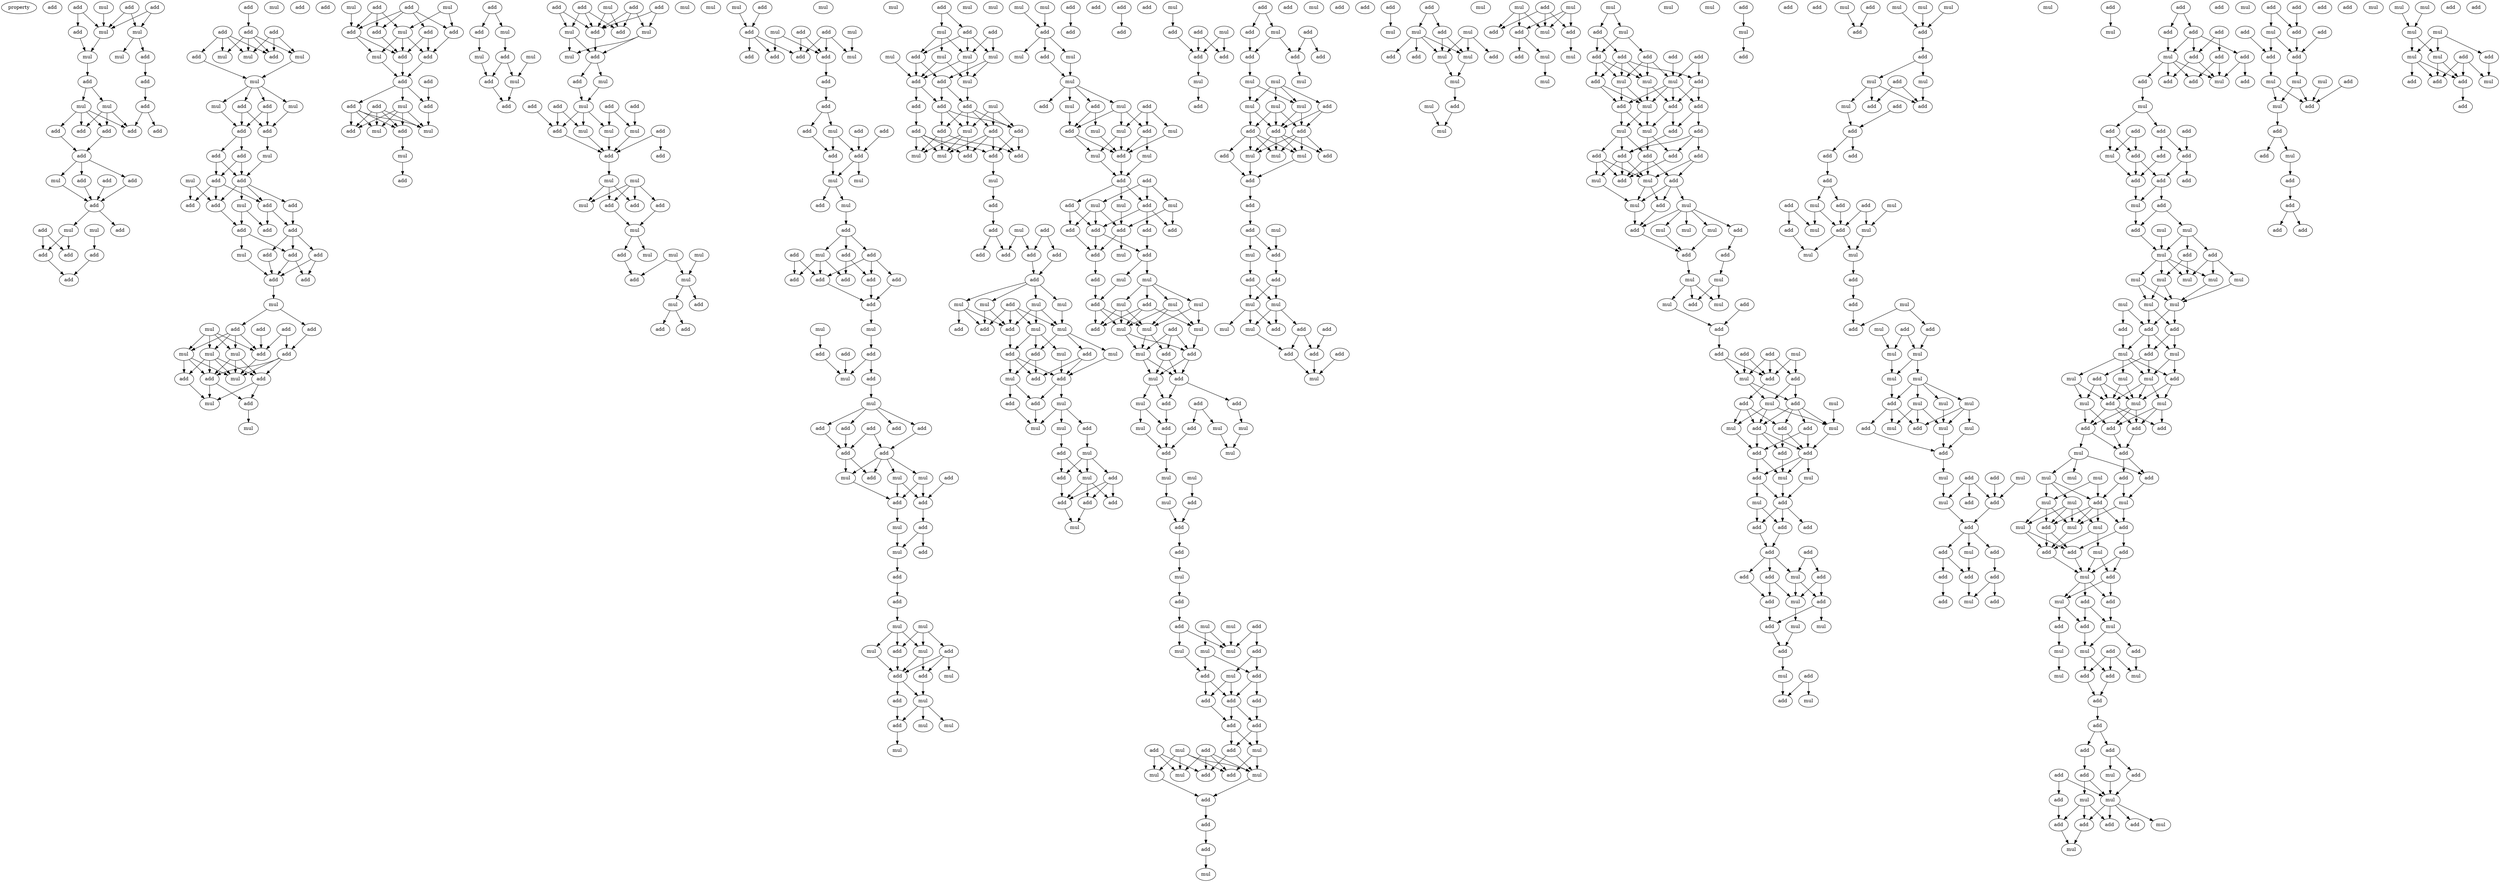 digraph {
    node [fontcolor=black]
    property [mul=2,lf=1.0]
    0 [ label = add ];
    1 [ label = mul ];
    2 [ label = add ];
    3 [ label = add ];
    4 [ label = add ];
    5 [ label = mul ];
    6 [ label = mul ];
    7 [ label = add ];
    8 [ label = mul ];
    9 [ label = add ];
    10 [ label = mul ];
    11 [ label = add ];
    12 [ label = add ];
    13 [ label = mul ];
    14 [ label = mul ];
    15 [ label = add ];
    16 [ label = add ];
    17 [ label = add ];
    18 [ label = add ];
    19 [ label = add ];
    20 [ label = add ];
    21 [ label = add ];
    22 [ label = mul ];
    23 [ label = add ];
    24 [ label = add ];
    25 [ label = add ];
    26 [ label = add ];
    27 [ label = add ];
    28 [ label = mul ];
    29 [ label = add ];
    30 [ label = mul ];
    31 [ label = add ];
    32 [ label = add ];
    33 [ label = add ];
    34 [ label = add ];
    35 [ label = add ];
    36 [ label = add ];
    37 [ label = add ];
    38 [ label = add ];
    39 [ label = mul ];
    40 [ label = mul ];
    41 [ label = mul ];
    42 [ label = add ];
    43 [ label = add ];
    44 [ label = mul ];
    45 [ label = add ];
    46 [ label = add ];
    47 [ label = mul ];
    48 [ label = mul ];
    49 [ label = mul ];
    50 [ label = add ];
    51 [ label = add ];
    52 [ label = add ];
    53 [ label = mul ];
    54 [ label = add ];
    55 [ label = add ];
    56 [ label = mul ];
    57 [ label = add ];
    58 [ label = add ];
    59 [ label = add ];
    60 [ label = add ];
    61 [ label = add ];
    62 [ label = mul ];
    63 [ label = add ];
    64 [ label = add ];
    65 [ label = add ];
    66 [ label = add ];
    67 [ label = add ];
    68 [ label = add ];
    69 [ label = add ];
    70 [ label = mul ];
    71 [ label = add ];
    72 [ label = add ];
    73 [ label = mul ];
    74 [ label = add ];
    75 [ label = mul ];
    76 [ label = add ];
    77 [ label = add ];
    78 [ label = add ];
    79 [ label = mul ];
    80 [ label = mul ];
    81 [ label = mul ];
    82 [ label = add ];
    83 [ label = add ];
    84 [ label = mul ];
    85 [ label = add ];
    86 [ label = add ];
    87 [ label = add ];
    88 [ label = mul ];
    89 [ label = add ];
    90 [ label = add ];
    91 [ label = mul ];
    92 [ label = mul ];
    93 [ label = mul ];
    94 [ label = add ];
    95 [ label = add ];
    96 [ label = mul ];
    97 [ label = add ];
    98 [ label = add ];
    99 [ label = add ];
    100 [ label = add ];
    101 [ label = add ];
    102 [ label = mul ];
    103 [ label = add ];
    104 [ label = add ];
    105 [ label = add ];
    106 [ label = add ];
    107 [ label = add ];
    108 [ label = add ];
    109 [ label = mul ];
    110 [ label = add ];
    111 [ label = mul ];
    112 [ label = mul ];
    113 [ label = add ];
    114 [ label = mul ];
    115 [ label = add ];
    116 [ label = add ];
    117 [ label = add ];
    118 [ label = mul ];
    119 [ label = mul ];
    120 [ label = mul ];
    121 [ label = add ];
    122 [ label = mul ];
    123 [ label = add ];
    124 [ label = add ];
    125 [ label = add ];
    126 [ label = add ];
    127 [ label = add ];
    128 [ label = add ];
    129 [ label = mul ];
    130 [ label = mul ];
    131 [ label = mul ];
    132 [ label = add ];
    133 [ label = add ];
    134 [ label = mul ];
    135 [ label = add ];
    136 [ label = add ];
    137 [ label = mul ];
    138 [ label = add ];
    139 [ label = mul ];
    140 [ label = add ];
    141 [ label = add ];
    142 [ label = add ];
    143 [ label = mul ];
    144 [ label = add ];
    145 [ label = add ];
    146 [ label = mul ];
    147 [ label = mul ];
    148 [ label = add ];
    149 [ label = add ];
    150 [ label = mul ];
    151 [ label = mul ];
    152 [ label = mul ];
    153 [ label = add ];
    154 [ label = mul ];
    155 [ label = add ];
    156 [ label = add ];
    157 [ label = mul ];
    158 [ label = mul ];
    159 [ label = add ];
    160 [ label = mul ];
    161 [ label = mul ];
    162 [ label = add ];
    163 [ label = mul ];
    164 [ label = mul ];
    165 [ label = add ];
    166 [ label = add ];
    167 [ label = mul ];
    168 [ label = add ];
    169 [ label = mul ];
    170 [ label = add ];
    171 [ label = mul ];
    172 [ label = add ];
    173 [ label = mul ];
    174 [ label = add ];
    175 [ label = add ];
    176 [ label = add ];
    177 [ label = add ];
    178 [ label = add ];
    179 [ label = add ];
    180 [ label = mul ];
    181 [ label = add ];
    182 [ label = add ];
    183 [ label = add ];
    184 [ label = add ];
    185 [ label = add ];
    186 [ label = mul ];
    187 [ label = add ];
    188 [ label = add ];
    189 [ label = mul ];
    190 [ label = mul ];
    191 [ label = mul ];
    192 [ label = add ];
    193 [ label = mul ];
    194 [ label = add ];
    195 [ label = add ];
    196 [ label = add ];
    197 [ label = mul ];
    198 [ label = add ];
    199 [ label = add ];
    200 [ label = add ];
    201 [ label = add ];
    202 [ label = add ];
    203 [ label = add ];
    204 [ label = add ];
    205 [ label = mul ];
    206 [ label = mul ];
    207 [ label = add ];
    208 [ label = add ];
    209 [ label = add ];
    210 [ label = mul ];
    211 [ label = mul ];
    212 [ label = add ];
    213 [ label = mul ];
    214 [ label = add ];
    215 [ label = add ];
    216 [ label = add ];
    217 [ label = add ];
    218 [ label = add ];
    219 [ label = add ];
    220 [ label = add ];
    221 [ label = add ];
    222 [ label = mul ];
    223 [ label = mul ];
    224 [ label = mul ];
    225 [ label = add ];
    226 [ label = add ];
    227 [ label = add ];
    228 [ label = mul ];
    229 [ label = add ];
    230 [ label = mul ];
    231 [ label = add ];
    232 [ label = add ];
    233 [ label = add ];
    234 [ label = mul ];
    235 [ label = mul ];
    236 [ label = mul ];
    237 [ label = add ];
    238 [ label = add ];
    239 [ label = mul ];
    240 [ label = mul ];
    241 [ label = add ];
    242 [ label = add ];
    243 [ label = add ];
    244 [ label = mul ];
    245 [ label = mul ];
    246 [ label = add ];
    247 [ label = mul ];
    248 [ label = mul ];
    249 [ label = add ];
    250 [ label = add ];
    251 [ label = mul ];
    252 [ label = add ];
    253 [ label = mul ];
    254 [ label = add ];
    255 [ label = mul ];
    256 [ label = mul ];
    257 [ label = mul ];
    258 [ label = add ];
    259 [ label = mul ];
    260 [ label = add ];
    261 [ label = add ];
    262 [ label = add ];
    263 [ label = add ];
    264 [ label = mul ];
    265 [ label = mul ];
    266 [ label = add ];
    267 [ label = add ];
    268 [ label = add ];
    269 [ label = add ];
    270 [ label = add ];
    271 [ label = mul ];
    272 [ label = mul ];
    273 [ label = add ];
    274 [ label = add ];
    275 [ label = mul ];
    276 [ label = add ];
    277 [ label = mul ];
    278 [ label = add ];
    279 [ label = mul ];
    280 [ label = add ];
    281 [ label = add ];
    282 [ label = add ];
    283 [ label = add ];
    284 [ label = add ];
    285 [ label = mul ];
    286 [ label = add ];
    287 [ label = mul ];
    288 [ label = mul ];
    289 [ label = mul ];
    290 [ label = add ];
    291 [ label = mul ];
    292 [ label = add ];
    293 [ label = add ];
    294 [ label = mul ];
    295 [ label = mul ];
    296 [ label = add ];
    297 [ label = mul ];
    298 [ label = add ];
    299 [ label = add ];
    300 [ label = add ];
    301 [ label = mul ];
    302 [ label = add ];
    303 [ label = mul ];
    304 [ label = add ];
    305 [ label = add ];
    306 [ label = mul ];
    307 [ label = add ];
    308 [ label = mul ];
    309 [ label = add ];
    310 [ label = mul ];
    311 [ label = add ];
    312 [ label = mul ];
    313 [ label = mul ];
    314 [ label = add ];
    315 [ label = add ];
    316 [ label = add ];
    317 [ label = add ];
    318 [ label = add ];
    319 [ label = mul ];
    320 [ label = mul ];
    321 [ label = mul ];
    322 [ label = add ];
    323 [ label = mul ];
    324 [ label = mul ];
    325 [ label = add ];
    326 [ label = mul ];
    327 [ label = add ];
    328 [ label = add ];
    329 [ label = mul ];
    330 [ label = add ];
    331 [ label = mul ];
    332 [ label = add ];
    333 [ label = add ];
    334 [ label = mul ];
    335 [ label = mul ];
    336 [ label = mul ];
    337 [ label = mul ];
    338 [ label = add ];
    339 [ label = mul ];
    340 [ label = add ];
    341 [ label = add ];
    342 [ label = mul ];
    343 [ label = mul ];
    344 [ label = add ];
    345 [ label = mul ];
    346 [ label = add ];
    347 [ label = add ];
    348 [ label = add ];
    349 [ label = add ];
    350 [ label = add ];
    351 [ label = add ];
    352 [ label = add ];
    353 [ label = add ];
    354 [ label = mul ];
    355 [ label = add ];
    356 [ label = mul ];
    357 [ label = mul ];
    358 [ label = mul ];
    359 [ label = mul ];
    360 [ label = add ];
    361 [ label = mul ];
    362 [ label = add ];
    363 [ label = add ];
    364 [ label = mul ];
    365 [ label = mul ];
    366 [ label = mul ];
    367 [ label = add ];
    368 [ label = add ];
    369 [ label = mul ];
    370 [ label = add ];
    371 [ label = mul ];
    372 [ label = add ];
    373 [ label = add ];
    374 [ label = add ];
    375 [ label = add ];
    376 [ label = mul ];
    377 [ label = mul ];
    378 [ label = add ];
    379 [ label = mul ];
    380 [ label = mul ];
    381 [ label = add ];
    382 [ label = mul ];
    383 [ label = add ];
    384 [ label = mul ];
    385 [ label = mul ];
    386 [ label = mul ];
    387 [ label = add ];
    388 [ label = add ];
    389 [ label = add ];
    390 [ label = add ];
    391 [ label = mul ];
    392 [ label = add ];
    393 [ label = add ];
    394 [ label = add ];
    395 [ label = mul ];
    396 [ label = add ];
    397 [ label = mul ];
    398 [ label = mul ];
    399 [ label = mul ];
    400 [ label = mul ];
    401 [ label = add ];
    402 [ label = add ];
    403 [ label = add ];
    404 [ label = mul ];
    405 [ label = add ];
    406 [ label = add ];
    407 [ label = add ];
    408 [ label = add ];
    409 [ label = add ];
    410 [ label = add ];
    411 [ label = add ];
    412 [ label = add ];
    413 [ label = mul ];
    414 [ label = mul ];
    415 [ label = add ];
    416 [ label = mul ];
    417 [ label = mul ];
    418 [ label = mul ];
    419 [ label = add ];
    420 [ label = add ];
    421 [ label = add ];
    422 [ label = add ];
    423 [ label = add ];
    424 [ label = mul ];
    425 [ label = add ];
    426 [ label = add ];
    427 [ label = add ];
    428 [ label = mul ];
    429 [ label = mul ];
    430 [ label = add ];
    431 [ label = add ];
    432 [ label = add ];
    433 [ label = add ];
    434 [ label = mul ];
    435 [ label = add ];
    436 [ label = add ];
    437 [ label = add ];
    438 [ label = mul ];
    439 [ label = mul ];
    440 [ label = add ];
    441 [ label = add ];
    442 [ label = add ];
    443 [ label = add ];
    444 [ label = add ];
    445 [ label = mul ];
    446 [ label = mul ];
    447 [ label = mul ];
    448 [ label = add ];
    449 [ label = mul ];
    450 [ label = mul ];
    451 [ label = mul ];
    452 [ label = add ];
    453 [ label = add ];
    454 [ label = add ];
    455 [ label = add ];
    456 [ label = add ];
    457 [ label = mul ];
    458 [ label = mul ];
    459 [ label = mul ];
    460 [ label = add ];
    461 [ label = add ];
    462 [ label = add ];
    463 [ label = add ];
    464 [ label = add ];
    465 [ label = mul ];
    466 [ label = mul ];
    467 [ label = add ];
    468 [ label = add ];
    469 [ label = add ];
    470 [ label = mul ];
    471 [ label = mul ];
    472 [ label = add ];
    473 [ label = add ];
    474 [ label = mul ];
    475 [ label = add ];
    476 [ label = mul ];
    477 [ label = add ];
    478 [ label = add ];
    479 [ label = add ];
    480 [ label = mul ];
    481 [ label = add ];
    482 [ label = mul ];
    483 [ label = add ];
    484 [ label = mul ];
    485 [ label = mul ];
    486 [ label = add ];
    487 [ label = mul ];
    488 [ label = add ];
    489 [ label = mul ];
    490 [ label = add ];
    491 [ label = add ];
    492 [ label = mul ];
    493 [ label = mul ];
    494 [ label = mul ];
    495 [ label = add ];
    496 [ label = mul ];
    497 [ label = add ];
    498 [ label = mul ];
    499 [ label = mul ];
    500 [ label = add ];
    501 [ label = add ];
    502 [ label = add ];
    503 [ label = mul ];
    504 [ label = mul ];
    505 [ label = add ];
    506 [ label = mul ];
    507 [ label = mul ];
    508 [ label = mul ];
    509 [ label = mul ];
    510 [ label = add ];
    511 [ label = add ];
    512 [ label = add ];
    513 [ label = add ];
    514 [ label = add ];
    515 [ label = add ];
    516 [ label = mul ];
    517 [ label = add ];
    518 [ label = mul ];
    519 [ label = add ];
    520 [ label = mul ];
    521 [ label = mul ];
    522 [ label = add ];
    523 [ label = add ];
    524 [ label = add ];
    525 [ label = add ];
    526 [ label = add ];
    527 [ label = mul ];
    528 [ label = mul ];
    529 [ label = add ];
    530 [ label = add ];
    531 [ label = add ];
    532 [ label = add ];
    533 [ label = add ];
    534 [ label = add ];
    535 [ label = add ];
    536 [ label = mul ];
    537 [ label = mul ];
    538 [ label = mul ];
    539 [ label = mul ];
    540 [ label = add ];
    541 [ label = mul ];
    542 [ label = add ];
    543 [ label = mul ];
    544 [ label = add ];
    545 [ label = mul ];
    546 [ label = add ];
    547 [ label = add ];
    548 [ label = mul ];
    549 [ label = mul ];
    550 [ label = mul ];
    551 [ label = mul ];
    552 [ label = add ];
    553 [ label = add ];
    554 [ label = add ];
    555 [ label = mul ];
    556 [ label = add ];
    557 [ label = add ];
    558 [ label = add ];
    559 [ label = add ];
    560 [ label = mul ];
    561 [ label = add ];
    562 [ label = mul ];
    563 [ label = mul ];
    564 [ label = add ];
    565 [ label = add ];
    566 [ label = add ];
    567 [ label = mul ];
    568 [ label = add ];
    569 [ label = mul ];
    570 [ label = add ];
    571 [ label = add ];
    572 [ label = add ];
    573 [ label = mul ];
    574 [ label = add ];
    575 [ label = add ];
    576 [ label = mul ];
    577 [ label = mul ];
    578 [ label = mul ];
    579 [ label = add ];
    580 [ label = add ];
    581 [ label = add ];
    582 [ label = add ];
    583 [ label = add ];
    584 [ label = add ];
    585 [ label = add ];
    586 [ label = mul ];
    587 [ label = add ];
    588 [ label = mul ];
    589 [ label = add ];
    590 [ label = add ];
    591 [ label = mul ];
    592 [ label = add ];
    593 [ label = add ];
    594 [ label = mul ];
    595 [ label = mul ];
    596 [ label = add ];
    597 [ label = mul ];
    598 [ label = add ];
    599 [ label = mul ];
    600 [ label = add ];
    601 [ label = add ];
    602 [ label = mul ];
    603 [ label = add ];
    604 [ label = add ];
    605 [ label = add ];
    606 [ label = mul ];
    607 [ label = add ];
    608 [ label = add ];
    609 [ label = mul ];
    610 [ label = mul ];
    611 [ label = mul ];
    612 [ label = add ];
    613 [ label = add ];
    614 [ label = mul ];
    615 [ label = mul ];
    616 [ label = add ];
    617 [ label = mul ];
    618 [ label = add ];
    619 [ label = add ];
    620 [ label = mul ];
    621 [ label = add ];
    622 [ label = add ];
    623 [ label = add ];
    624 [ label = add ];
    625 [ label = add ];
    626 [ label = add ];
    627 [ label = mul ];
    628 [ label = mul ];
    629 [ label = add ];
    630 [ label = add ];
    631 [ label = mul ];
    632 [ label = mul ];
    633 [ label = add ];
    634 [ label = add ];
    635 [ label = mul ];
    636 [ label = mul ];
    637 [ label = add ];
    638 [ label = mul ];
    639 [ label = add ];
    640 [ label = mul ];
    641 [ label = add ];
    642 [ label = add ];
    643 [ label = add ];
    644 [ label = mul ];
    645 [ label = mul ];
    646 [ label = mul ];
    647 [ label = mul ];
    648 [ label = mul ];
    649 [ label = mul ];
    650 [ label = mul ];
    651 [ label = add ];
    652 [ label = mul ];
    653 [ label = add ];
    654 [ label = mul ];
    655 [ label = add ];
    656 [ label = mul ];
    657 [ label = add ];
    658 [ label = mul ];
    659 [ label = add ];
    660 [ label = add ];
    661 [ label = mul ];
    662 [ label = add ];
    663 [ label = add ];
    664 [ label = mul ];
    665 [ label = add ];
    666 [ label = add ];
    667 [ label = add ];
    668 [ label = mul ];
    669 [ label = add ];
    670 [ label = add ];
    671 [ label = mul ];
    672 [ label = add ];
    673 [ label = add ];
    674 [ label = mul ];
    675 [ label = add ];
    676 [ label = add ];
    677 [ label = add ];
    678 [ label = add ];
    679 [ label = add ];
    680 [ label = add ];
    681 [ label = add ];
    682 [ label = add ];
    683 [ label = mul ];
    684 [ label = add ];
    685 [ label = add ];
    686 [ label = add ];
    687 [ label = add ];
    688 [ label = add ];
    689 [ label = mul ];
    690 [ label = mul ];
    691 [ label = add ];
    692 [ label = add ];
    693 [ label = add ];
    694 [ label = add ];
    695 [ label = mul ];
    696 [ label = add ];
    697 [ label = add ];
    698 [ label = add ];
    699 [ label = add ];
    700 [ label = add ];
    701 [ label = add ];
    702 [ label = add ];
    703 [ label = add ];
    704 [ label = mul ];
    705 [ label = mul ];
    706 [ label = add ];
    707 [ label = mul ];
    708 [ label = mul ];
    709 [ label = add ];
    710 [ label = mul ];
    711 [ label = add ];
    712 [ label = mul ];
    713 [ label = mul ];
    714 [ label = mul ];
    715 [ label = mul ];
    716 [ label = mul ];
    717 [ label = mul ];
    718 [ label = mul ];
    719 [ label = mul ];
    720 [ label = add ];
    721 [ label = add ];
    722 [ label = add ];
    723 [ label = mul ];
    724 [ label = add ];
    725 [ label = mul ];
    726 [ label = mul ];
    727 [ label = mul ];
    728 [ label = mul ];
    729 [ label = add ];
    730 [ label = add ];
    731 [ label = mul ];
    732 [ label = mul ];
    733 [ label = add ];
    734 [ label = mul ];
    735 [ label = add ];
    736 [ label = add ];
    737 [ label = add ];
    738 [ label = add ];
    739 [ label = mul ];
    740 [ label = add ];
    741 [ label = add ];
    742 [ label = add ];
    743 [ label = mul ];
    744 [ label = mul ];
    745 [ label = mul ];
    746 [ label = mul ];
    747 [ label = mul ];
    748 [ label = mul ];
    749 [ label = add ];
    750 [ label = add ];
    751 [ label = mul ];
    752 [ label = mul ];
    753 [ label = mul ];
    754 [ label = add ];
    755 [ label = add ];
    756 [ label = mul ];
    757 [ label = add ];
    758 [ label = add ];
    759 [ label = add ];
    760 [ label = mul ];
    761 [ label = add ];
    762 [ label = mul ];
    763 [ label = add ];
    764 [ label = add ];
    765 [ label = add ];
    766 [ label = mul ];
    767 [ label = mul ];
    768 [ label = add ];
    769 [ label = add ];
    770 [ label = mul ];
    771 [ label = add ];
    772 [ label = mul ];
    773 [ label = add ];
    774 [ label = mul ];
    775 [ label = add ];
    776 [ label = add ];
    777 [ label = add ];
    778 [ label = add ];
    779 [ label = add ];
    780 [ label = add ];
    781 [ label = mul ];
    782 [ label = add ];
    783 [ label = mul ];
    784 [ label = mul ];
    785 [ label = add ];
    786 [ label = add ];
    787 [ label = add ];
    788 [ label = add ];
    789 [ label = mul ];
    790 [ label = add ];
    791 [ label = mul ];
    792 [ label = add ];
    793 [ label = add ];
    794 [ label = add ];
    795 [ label = add ];
    796 [ label = add ];
    797 [ label = mul ];
    798 [ label = add ];
    799 [ label = add ];
    800 [ label = mul ];
    801 [ label = mul ];
    802 [ label = mul ];
    803 [ label = add ];
    804 [ label = mul ];
    805 [ label = add ];
    806 [ label = add ];
    807 [ label = add ];
    808 [ label = add ];
    809 [ label = mul ];
    810 [ label = add ];
    811 [ label = add ];
    812 [ label = add ];
    813 [ label = add ];
    814 [ label = add ];
    815 [ label = mul ];
    816 [ label = mul ];
    817 [ label = mul ];
    818 [ label = mul ];
    819 [ label = mul ];
    820 [ label = add ];
    821 [ label = mul ];
    822 [ label = add ];
    823 [ label = add ];
    824 [ label = mul ];
    825 [ label = mul ];
    826 [ label = add ];
    827 [ label = add ];
    828 [ label = add ];
    829 [ label = add ];
    830 [ label = add ];
    1 -> 6 [ name = 0 ];
    2 -> 5 [ name = 1 ];
    2 -> 6 [ name = 2 ];
    3 -> 6 [ name = 3 ];
    3 -> 7 [ name = 4 ];
    4 -> 5 [ name = 5 ];
    4 -> 6 [ name = 6 ];
    5 -> 9 [ name = 7 ];
    5 -> 10 [ name = 8 ];
    6 -> 8 [ name = 9 ];
    7 -> 8 [ name = 10 ];
    8 -> 12 [ name = 11 ];
    9 -> 11 [ name = 12 ];
    11 -> 15 [ name = 13 ];
    12 -> 13 [ name = 14 ];
    12 -> 14 [ name = 15 ];
    13 -> 16 [ name = 16 ];
    13 -> 17 [ name = 17 ];
    13 -> 20 [ name = 18 ];
    14 -> 16 [ name = 19 ];
    14 -> 17 [ name = 20 ];
    14 -> 18 [ name = 21 ];
    14 -> 20 [ name = 22 ];
    15 -> 17 [ name = 23 ];
    15 -> 19 [ name = 24 ];
    18 -> 21 [ name = 25 ];
    20 -> 21 [ name = 26 ];
    21 -> 22 [ name = 27 ];
    21 -> 23 [ name = 28 ];
    21 -> 25 [ name = 29 ];
    22 -> 26 [ name = 30 ];
    23 -> 26 [ name = 31 ];
    24 -> 26 [ name = 32 ];
    25 -> 26 [ name = 33 ];
    26 -> 28 [ name = 34 ];
    26 -> 29 [ name = 35 ];
    27 -> 32 [ name = 36 ];
    27 -> 33 [ name = 37 ];
    28 -> 32 [ name = 38 ];
    28 -> 33 [ name = 39 ];
    30 -> 31 [ name = 40 ];
    31 -> 34 [ name = 41 ];
    32 -> 34 [ name = 42 ];
    35 -> 36 [ name = 43 ];
    36 -> 39 [ name = 44 ];
    36 -> 40 [ name = 45 ];
    36 -> 41 [ name = 46 ];
    36 -> 42 [ name = 47 ];
    37 -> 39 [ name = 48 ];
    37 -> 40 [ name = 49 ];
    37 -> 42 [ name = 50 ];
    38 -> 40 [ name = 51 ];
    38 -> 41 [ name = 52 ];
    38 -> 42 [ name = 53 ];
    38 -> 43 [ name = 54 ];
    39 -> 44 [ name = 55 ];
    43 -> 44 [ name = 56 ];
    44 -> 45 [ name = 57 ];
    44 -> 46 [ name = 58 ];
    44 -> 47 [ name = 59 ];
    44 -> 49 [ name = 60 ];
    45 -> 50 [ name = 61 ];
    45 -> 51 [ name = 62 ];
    46 -> 50 [ name = 63 ];
    46 -> 51 [ name = 64 ];
    47 -> 51 [ name = 65 ];
    49 -> 50 [ name = 66 ];
    50 -> 53 [ name = 67 ];
    51 -> 52 [ name = 68 ];
    51 -> 54 [ name = 69 ];
    52 -> 55 [ name = 70 ];
    52 -> 58 [ name = 71 ];
    53 -> 55 [ name = 72 ];
    54 -> 55 [ name = 73 ];
    54 -> 58 [ name = 74 ];
    55 -> 59 [ name = 75 ];
    55 -> 60 [ name = 76 ];
    55 -> 61 [ name = 77 ];
    55 -> 62 [ name = 78 ];
    56 -> 60 [ name = 79 ];
    56 -> 63 [ name = 80 ];
    58 -> 59 [ name = 81 ];
    58 -> 60 [ name = 82 ];
    58 -> 63 [ name = 83 ];
    59 -> 64 [ name = 84 ];
    59 -> 65 [ name = 85 ];
    60 -> 66 [ name = 86 ];
    61 -> 65 [ name = 87 ];
    62 -> 64 [ name = 88 ];
    62 -> 66 [ name = 89 ];
    65 -> 67 [ name = 90 ];
    65 -> 68 [ name = 91 ];
    65 -> 69 [ name = 92 ];
    66 -> 67 [ name = 93 ];
    66 -> 70 [ name = 94 ];
    67 -> 71 [ name = 95 ];
    67 -> 72 [ name = 96 ];
    68 -> 71 [ name = 97 ];
    69 -> 71 [ name = 98 ];
    69 -> 72 [ name = 99 ];
    70 -> 71 [ name = 100 ];
    71 -> 73 [ name = 101 ];
    73 -> 74 [ name = 102 ];
    73 -> 78 [ name = 103 ];
    74 -> 82 [ name = 104 ];
    75 -> 79 [ name = 105 ];
    75 -> 80 [ name = 106 ];
    75 -> 81 [ name = 107 ];
    75 -> 83 [ name = 108 ];
    76 -> 82 [ name = 109 ];
    76 -> 83 [ name = 110 ];
    77 -> 83 [ name = 111 ];
    78 -> 79 [ name = 112 ];
    78 -> 80 [ name = 113 ];
    78 -> 81 [ name = 114 ];
    78 -> 83 [ name = 115 ];
    79 -> 84 [ name = 116 ];
    79 -> 85 [ name = 117 ];
    79 -> 86 [ name = 118 ];
    79 -> 87 [ name = 119 ];
    80 -> 84 [ name = 120 ];
    80 -> 85 [ name = 121 ];
    80 -> 87 [ name = 122 ];
    81 -> 84 [ name = 123 ];
    81 -> 86 [ name = 124 ];
    81 -> 87 [ name = 125 ];
    82 -> 84 [ name = 126 ];
    82 -> 85 [ name = 127 ];
    82 -> 87 [ name = 128 ];
    83 -> 84 [ name = 129 ];
    85 -> 88 [ name = 130 ];
    85 -> 89 [ name = 131 ];
    86 -> 88 [ name = 132 ];
    87 -> 88 [ name = 133 ];
    87 -> 89 [ name = 134 ];
    89 -> 91 [ name = 135 ];
    92 -> 98 [ name = 136 ];
    93 -> 96 [ name = 137 ];
    93 -> 100 [ name = 138 ];
    94 -> 96 [ name = 139 ];
    94 -> 97 [ name = 140 ];
    94 -> 98 [ name = 141 ];
    95 -> 97 [ name = 142 ];
    95 -> 98 [ name = 143 ];
    95 -> 99 [ name = 144 ];
    95 -> 100 [ name = 145 ];
    96 -> 101 [ name = 146 ];
    96 -> 102 [ name = 147 ];
    96 -> 103 [ name = 148 ];
    97 -> 101 [ name = 149 ];
    98 -> 101 [ name = 150 ];
    98 -> 102 [ name = 151 ];
    99 -> 101 [ name = 152 ];
    99 -> 103 [ name = 153 ];
    100 -> 103 [ name = 154 ];
    101 -> 104 [ name = 155 ];
    102 -> 104 [ name = 156 ];
    103 -> 104 [ name = 157 ];
    104 -> 106 [ name = 158 ];
    104 -> 108 [ name = 159 ];
    104 -> 109 [ name = 160 ];
    105 -> 108 [ name = 161 ];
    106 -> 110 [ name = 162 ];
    106 -> 111 [ name = 163 ];
    106 -> 112 [ name = 164 ];
    106 -> 113 [ name = 165 ];
    107 -> 110 [ name = 166 ];
    107 -> 111 [ name = 167 ];
    107 -> 112 [ name = 168 ];
    107 -> 113 [ name = 169 ];
    108 -> 112 [ name = 170 ];
    109 -> 110 [ name = 171 ];
    109 -> 111 [ name = 172 ];
    109 -> 112 [ name = 173 ];
    109 -> 113 [ name = 174 ];
    113 -> 114 [ name = 175 ];
    114 -> 115 [ name = 176 ];
    116 -> 117 [ name = 177 ];
    116 -> 118 [ name = 178 ];
    117 -> 120 [ name = 179 ];
    118 -> 121 [ name = 180 ];
    119 -> 122 [ name = 181 ];
    120 -> 123 [ name = 182 ];
    121 -> 122 [ name = 183 ];
    121 -> 123 [ name = 184 ];
    122 -> 124 [ name = 185 ];
    123 -> 124 [ name = 186 ];
    125 -> 131 [ name = 187 ];
    125 -> 132 [ name = 188 ];
    125 -> 133 [ name = 189 ];
    126 -> 130 [ name = 190 ];
    126 -> 132 [ name = 191 ];
    126 -> 133 [ name = 192 ];
    127 -> 131 [ name = 193 ];
    127 -> 133 [ name = 194 ];
    128 -> 130 [ name = 195 ];
    128 -> 133 [ name = 196 ];
    129 -> 132 [ name = 197 ];
    129 -> 133 [ name = 198 ];
    130 -> 134 [ name = 199 ];
    130 -> 135 [ name = 200 ];
    131 -> 134 [ name = 201 ];
    131 -> 135 [ name = 202 ];
    133 -> 135 [ name = 203 ];
    135 -> 136 [ name = 204 ];
    135 -> 137 [ name = 205 ];
    136 -> 139 [ name = 206 ];
    137 -> 139 [ name = 207 ];
    138 -> 143 [ name = 208 ];
    138 -> 144 [ name = 209 ];
    139 -> 143 [ name = 210 ];
    139 -> 144 [ name = 211 ];
    139 -> 147 [ name = 212 ];
    140 -> 144 [ name = 213 ];
    141 -> 146 [ name = 214 ];
    142 -> 146 [ name = 215 ];
    142 -> 147 [ name = 216 ];
    143 -> 148 [ name = 217 ];
    144 -> 148 [ name = 218 ];
    145 -> 148 [ name = 219 ];
    145 -> 149 [ name = 220 ];
    146 -> 148 [ name = 221 ];
    147 -> 148 [ name = 222 ];
    148 -> 151 [ name = 223 ];
    150 -> 152 [ name = 224 ];
    150 -> 153 [ name = 225 ];
    150 -> 155 [ name = 226 ];
    150 -> 156 [ name = 227 ];
    151 -> 152 [ name = 228 ];
    151 -> 155 [ name = 229 ];
    151 -> 156 [ name = 230 ];
    153 -> 157 [ name = 231 ];
    155 -> 157 [ name = 232 ];
    157 -> 159 [ name = 233 ];
    157 -> 160 [ name = 234 ];
    158 -> 163 [ name = 235 ];
    159 -> 162 [ name = 236 ];
    161 -> 162 [ name = 237 ];
    161 -> 163 [ name = 238 ];
    163 -> 164 [ name = 239 ];
    163 -> 165 [ name = 240 ];
    164 -> 166 [ name = 241 ];
    164 -> 168 [ name = 242 ];
    169 -> 175 [ name = 243 ];
    170 -> 175 [ name = 244 ];
    171 -> 180 [ name = 245 ];
    172 -> 177 [ name = 246 ];
    172 -> 178 [ name = 247 ];
    172 -> 180 [ name = 248 ];
    173 -> 177 [ name = 249 ];
    173 -> 179 [ name = 250 ];
    174 -> 177 [ name = 251 ];
    174 -> 178 [ name = 252 ];
    175 -> 176 [ name = 253 ];
    175 -> 178 [ name = 254 ];
    175 -> 179 [ name = 255 ];
    177 -> 181 [ name = 256 ];
    181 -> 182 [ name = 257 ];
    182 -> 184 [ name = 258 ];
    182 -> 186 [ name = 259 ];
    183 -> 188 [ name = 260 ];
    184 -> 187 [ name = 261 ];
    185 -> 188 [ name = 262 ];
    186 -> 187 [ name = 263 ];
    186 -> 188 [ name = 264 ];
    187 -> 189 [ name = 265 ];
    188 -> 189 [ name = 266 ];
    188 -> 190 [ name = 267 ];
    189 -> 192 [ name = 268 ];
    189 -> 193 [ name = 269 ];
    193 -> 194 [ name = 270 ];
    194 -> 195 [ name = 271 ];
    194 -> 197 [ name = 272 ];
    194 -> 198 [ name = 273 ];
    195 -> 201 [ name = 274 ];
    195 -> 202 [ name = 275 ];
    195 -> 203 [ name = 276 ];
    196 -> 199 [ name = 277 ];
    196 -> 203 [ name = 278 ];
    197 -> 199 [ name = 279 ];
    197 -> 200 [ name = 280 ];
    197 -> 203 [ name = 281 ];
    198 -> 200 [ name = 282 ];
    198 -> 201 [ name = 283 ];
    201 -> 204 [ name = 284 ];
    202 -> 204 [ name = 285 ];
    203 -> 204 [ name = 286 ];
    204 -> 205 [ name = 287 ];
    205 -> 209 [ name = 288 ];
    206 -> 207 [ name = 289 ];
    207 -> 211 [ name = 290 ];
    208 -> 211 [ name = 291 ];
    209 -> 211 [ name = 292 ];
    209 -> 212 [ name = 293 ];
    212 -> 213 [ name = 294 ];
    213 -> 214 [ name = 295 ];
    213 -> 215 [ name = 296 ];
    213 -> 217 [ name = 297 ];
    213 -> 218 [ name = 298 ];
    215 -> 220 [ name = 299 ];
    216 -> 219 [ name = 300 ];
    216 -> 220 [ name = 301 ];
    217 -> 219 [ name = 302 ];
    218 -> 219 [ name = 303 ];
    219 -> 223 [ name = 304 ];
    219 -> 225 [ name = 305 ];
    220 -> 222 [ name = 306 ];
    220 -> 223 [ name = 307 ];
    220 -> 224 [ name = 308 ];
    220 -> 225 [ name = 309 ];
    221 -> 226 [ name = 310 ];
    222 -> 226 [ name = 311 ];
    222 -> 227 [ name = 312 ];
    223 -> 227 [ name = 313 ];
    224 -> 226 [ name = 314 ];
    224 -> 227 [ name = 315 ];
    226 -> 229 [ name = 316 ];
    227 -> 228 [ name = 317 ];
    228 -> 230 [ name = 318 ];
    229 -> 230 [ name = 319 ];
    229 -> 231 [ name = 320 ];
    230 -> 232 [ name = 321 ];
    232 -> 233 [ name = 322 ];
    233 -> 234 [ name = 323 ];
    234 -> 236 [ name = 324 ];
    234 -> 238 [ name = 325 ];
    234 -> 239 [ name = 326 ];
    235 -> 237 [ name = 327 ];
    235 -> 238 [ name = 328 ];
    235 -> 239 [ name = 329 ];
    236 -> 241 [ name = 330 ];
    237 -> 240 [ name = 331 ];
    237 -> 241 [ name = 332 ];
    237 -> 242 [ name = 333 ];
    238 -> 241 [ name = 334 ];
    239 -> 241 [ name = 335 ];
    239 -> 242 [ name = 336 ];
    241 -> 243 [ name = 337 ];
    241 -> 244 [ name = 338 ];
    242 -> 244 [ name = 339 ];
    243 -> 246 [ name = 340 ];
    244 -> 245 [ name = 341 ];
    244 -> 246 [ name = 342 ];
    244 -> 247 [ name = 343 ];
    246 -> 248 [ name = 344 ];
    249 -> 251 [ name = 345 ];
    249 -> 252 [ name = 346 ];
    250 -> 256 [ name = 347 ];
    250 -> 257 [ name = 348 ];
    251 -> 254 [ name = 349 ];
    251 -> 255 [ name = 350 ];
    251 -> 256 [ name = 351 ];
    252 -> 254 [ name = 352 ];
    252 -> 256 [ name = 353 ];
    252 -> 257 [ name = 354 ];
    253 -> 260 [ name = 355 ];
    254 -> 258 [ name = 356 ];
    254 -> 260 [ name = 357 ];
    255 -> 259 [ name = 358 ];
    255 -> 260 [ name = 359 ];
    256 -> 259 [ name = 360 ];
    256 -> 260 [ name = 361 ];
    257 -> 258 [ name = 362 ];
    257 -> 259 [ name = 363 ];
    258 -> 261 [ name = 364 ];
    258 -> 262 [ name = 365 ];
    259 -> 262 [ name = 366 ];
    260 -> 261 [ name = 367 ];
    260 -> 263 [ name = 368 ];
    261 -> 265 [ name = 369 ];
    261 -> 267 [ name = 370 ];
    261 -> 268 [ name = 371 ];
    262 -> 265 [ name = 372 ];
    262 -> 267 [ name = 373 ];
    262 -> 268 [ name = 374 ];
    262 -> 269 [ name = 375 ];
    263 -> 266 [ name = 376 ];
    264 -> 265 [ name = 377 ];
    264 -> 268 [ name = 378 ];
    264 -> 269 [ name = 379 ];
    265 -> 271 [ name = 380 ];
    265 -> 272 [ name = 381 ];
    265 -> 274 [ name = 382 ];
    266 -> 271 [ name = 383 ];
    266 -> 272 [ name = 384 ];
    266 -> 273 [ name = 385 ];
    266 -> 274 [ name = 386 ];
    267 -> 270 [ name = 387 ];
    267 -> 271 [ name = 388 ];
    267 -> 272 [ name = 389 ];
    268 -> 270 [ name = 390 ];
    268 -> 273 [ name = 391 ];
    269 -> 270 [ name = 392 ];
    269 -> 271 [ name = 393 ];
    269 -> 273 [ name = 394 ];
    269 -> 274 [ name = 395 ];
    273 -> 275 [ name = 396 ];
    275 -> 276 [ name = 397 ];
    276 -> 278 [ name = 398 ];
    278 -> 281 [ name = 399 ];
    278 -> 283 [ name = 400 ];
    279 -> 281 [ name = 401 ];
    279 -> 284 [ name = 402 ];
    280 -> 282 [ name = 403 ];
    280 -> 284 [ name = 404 ];
    282 -> 286 [ name = 405 ];
    284 -> 286 [ name = 406 ];
    286 -> 287 [ name = 407 ];
    286 -> 288 [ name = 408 ];
    286 -> 289 [ name = 409 ];
    286 -> 291 [ name = 410 ];
    287 -> 293 [ name = 411 ];
    287 -> 296 [ name = 412 ];
    288 -> 294 [ name = 413 ];
    289 -> 292 [ name = 414 ];
    289 -> 293 [ name = 415 ];
    289 -> 296 [ name = 416 ];
    290 -> 293 [ name = 417 ];
    290 -> 294 [ name = 418 ];
    290 -> 295 [ name = 419 ];
    290 -> 296 [ name = 420 ];
    291 -> 293 [ name = 421 ];
    291 -> 294 [ name = 422 ];
    291 -> 295 [ name = 423 ];
    293 -> 298 [ name = 424 ];
    294 -> 299 [ name = 425 ];
    294 -> 300 [ name = 426 ];
    294 -> 301 [ name = 427 ];
    295 -> 297 [ name = 428 ];
    295 -> 298 [ name = 429 ];
    295 -> 299 [ name = 430 ];
    297 -> 302 [ name = 431 ];
    298 -> 302 [ name = 432 ];
    298 -> 303 [ name = 433 ];
    298 -> 304 [ name = 434 ];
    299 -> 303 [ name = 435 ];
    299 -> 304 [ name = 436 ];
    300 -> 302 [ name = 437 ];
    300 -> 304 [ name = 438 ];
    301 -> 302 [ name = 439 ];
    302 -> 306 [ name = 440 ];
    302 -> 307 [ name = 441 ];
    303 -> 305 [ name = 442 ];
    303 -> 307 [ name = 443 ];
    305 -> 310 [ name = 444 ];
    306 -> 308 [ name = 445 ];
    306 -> 309 [ name = 446 ];
    306 -> 310 [ name = 447 ];
    307 -> 310 [ name = 448 ];
    308 -> 311 [ name = 449 ];
    309 -> 312 [ name = 450 ];
    311 -> 313 [ name = 451 ];
    311 -> 315 [ name = 452 ];
    312 -> 313 [ name = 453 ];
    312 -> 314 [ name = 454 ];
    312 -> 315 [ name = 455 ];
    313 -> 316 [ name = 456 ];
    313 -> 317 [ name = 457 ];
    313 -> 318 [ name = 458 ];
    314 -> 316 [ name = 459 ];
    314 -> 317 [ name = 460 ];
    314 -> 318 [ name = 461 ];
    315 -> 317 [ name = 462 ];
    317 -> 320 [ name = 463 ];
    318 -> 320 [ name = 464 ];
    319 -> 322 [ name = 465 ];
    321 -> 322 [ name = 466 ];
    322 -> 323 [ name = 467 ];
    322 -> 324 [ name = 468 ];
    322 -> 325 [ name = 469 ];
    324 -> 326 [ name = 470 ];
    325 -> 326 [ name = 471 ];
    326 -> 327 [ name = 472 ];
    326 -> 328 [ name = 473 ];
    326 -> 329 [ name = 474 ];
    326 -> 331 [ name = 475 ];
    327 -> 332 [ name = 476 ];
    327 -> 334 [ name = 477 ];
    329 -> 332 [ name = 478 ];
    330 -> 333 [ name = 479 ];
    330 -> 335 [ name = 480 ];
    330 -> 336 [ name = 481 ];
    331 -> 332 [ name = 482 ];
    331 -> 333 [ name = 483 ];
    331 -> 335 [ name = 484 ];
    332 -> 338 [ name = 485 ];
    332 -> 339 [ name = 486 ];
    333 -> 337 [ name = 487 ];
    333 -> 338 [ name = 488 ];
    334 -> 338 [ name = 489 ];
    335 -> 338 [ name = 490 ];
    335 -> 339 [ name = 491 ];
    336 -> 338 [ name = 492 ];
    337 -> 341 [ name = 493 ];
    338 -> 341 [ name = 494 ];
    339 -> 341 [ name = 495 ];
    340 -> 342 [ name = 496 ];
    340 -> 343 [ name = 497 ];
    340 -> 346 [ name = 498 ];
    341 -> 344 [ name = 499 ];
    341 -> 345 [ name = 500 ];
    341 -> 346 [ name = 501 ];
    342 -> 347 [ name = 502 ];
    342 -> 348 [ name = 503 ];
    342 -> 350 [ name = 504 ];
    343 -> 348 [ name = 505 ];
    343 -> 351 [ name = 506 ];
    344 -> 347 [ name = 507 ];
    344 -> 350 [ name = 508 ];
    345 -> 348 [ name = 509 ];
    346 -> 349 [ name = 510 ];
    346 -> 350 [ name = 511 ];
    346 -> 351 [ name = 512 ];
    347 -> 352 [ name = 513 ];
    348 -> 352 [ name = 514 ];
    348 -> 354 [ name = 515 ];
    349 -> 353 [ name = 516 ];
    350 -> 352 [ name = 517 ];
    350 -> 353 [ name = 518 ];
    352 -> 355 [ name = 519 ];
    353 -> 356 [ name = 520 ];
    353 -> 357 [ name = 521 ];
    355 -> 360 [ name = 522 ];
    356 -> 358 [ name = 523 ];
    356 -> 359 [ name = 524 ];
    356 -> 361 [ name = 525 ];
    356 -> 362 [ name = 526 ];
    357 -> 360 [ name = 527 ];
    358 -> 364 [ name = 528 ];
    358 -> 365 [ name = 529 ];
    358 -> 366 [ name = 530 ];
    359 -> 363 [ name = 531 ];
    359 -> 364 [ name = 532 ];
    359 -> 366 [ name = 533 ];
    360 -> 363 [ name = 534 ];
    360 -> 364 [ name = 535 ];
    360 -> 366 [ name = 536 ];
    361 -> 365 [ name = 537 ];
    361 -> 366 [ name = 538 ];
    362 -> 363 [ name = 539 ];
    362 -> 364 [ name = 540 ];
    362 -> 365 [ name = 541 ];
    364 -> 369 [ name = 542 ];
    364 -> 370 [ name = 543 ];
    365 -> 370 [ name = 544 ];
    366 -> 368 [ name = 545 ];
    366 -> 369 [ name = 546 ];
    367 -> 368 [ name = 547 ];
    367 -> 369 [ name = 548 ];
    367 -> 370 [ name = 549 ];
    368 -> 371 [ name = 550 ];
    368 -> 372 [ name = 551 ];
    369 -> 371 [ name = 552 ];
    369 -> 372 [ name = 553 ];
    370 -> 371 [ name = 554 ];
    370 -> 372 [ name = 555 ];
    371 -> 375 [ name = 556 ];
    371 -> 376 [ name = 557 ];
    372 -> 374 [ name = 558 ];
    372 -> 375 [ name = 559 ];
    373 -> 377 [ name = 560 ];
    373 -> 378 [ name = 561 ];
    374 -> 379 [ name = 562 ];
    375 -> 381 [ name = 563 ];
    376 -> 380 [ name = 564 ];
    376 -> 381 [ name = 565 ];
    377 -> 382 [ name = 566 ];
    378 -> 383 [ name = 567 ];
    379 -> 382 [ name = 568 ];
    380 -> 383 [ name = 569 ];
    381 -> 383 [ name = 570 ];
    383 -> 385 [ name = 571 ];
    384 -> 387 [ name = 572 ];
    385 -> 386 [ name = 573 ];
    386 -> 388 [ name = 574 ];
    387 -> 388 [ name = 575 ];
    388 -> 390 [ name = 576 ];
    389 -> 392 [ name = 577 ];
    390 -> 391 [ name = 578 ];
    391 -> 393 [ name = 579 ];
    393 -> 394 [ name = 580 ];
    394 -> 399 [ name = 581 ];
    394 -> 400 [ name = 582 ];
    395 -> 398 [ name = 583 ];
    395 -> 400 [ name = 584 ];
    396 -> 400 [ name = 585 ];
    396 -> 401 [ name = 586 ];
    397 -> 400 [ name = 587 ];
    398 -> 402 [ name = 588 ];
    398 -> 403 [ name = 589 ];
    399 -> 403 [ name = 590 ];
    401 -> 402 [ name = 591 ];
    401 -> 404 [ name = 592 ];
    402 -> 406 [ name = 593 ];
    402 -> 407 [ name = 594 ];
    403 -> 405 [ name = 595 ];
    403 -> 407 [ name = 596 ];
    404 -> 405 [ name = 597 ];
    404 -> 407 [ name = 598 ];
    405 -> 408 [ name = 599 ];
    406 -> 409 [ name = 600 ];
    407 -> 408 [ name = 601 ];
    407 -> 409 [ name = 602 ];
    408 -> 411 [ name = 603 ];
    408 -> 413 [ name = 604 ];
    409 -> 411 [ name = 605 ];
    409 -> 413 [ name = 606 ];
    410 -> 416 [ name = 607 ];
    410 -> 418 [ name = 608 ];
    410 -> 419 [ name = 609 ];
    411 -> 417 [ name = 610 ];
    411 -> 419 [ name = 611 ];
    412 -> 415 [ name = 612 ];
    412 -> 416 [ name = 613 ];
    412 -> 417 [ name = 614 ];
    412 -> 419 [ name = 615 ];
    413 -> 415 [ name = 616 ];
    413 -> 417 [ name = 617 ];
    414 -> 415 [ name = 618 ];
    414 -> 416 [ name = 619 ];
    414 -> 417 [ name = 620 ];
    414 -> 418 [ name = 621 ];
    417 -> 420 [ name = 622 ];
    418 -> 420 [ name = 623 ];
    420 -> 421 [ name = 624 ];
    421 -> 423 [ name = 625 ];
    423 -> 424 [ name = 626 ];
    425 -> 427 [ name = 627 ];
    428 -> 430 [ name = 628 ];
    429 -> 432 [ name = 629 ];
    429 -> 433 [ name = 630 ];
    430 -> 433 [ name = 631 ];
    431 -> 432 [ name = 632 ];
    431 -> 433 [ name = 633 ];
    433 -> 434 [ name = 634 ];
    434 -> 435 [ name = 635 ];
    436 -> 439 [ name = 636 ];
    436 -> 440 [ name = 637 ];
    439 -> 442 [ name = 638 ];
    439 -> 444 [ name = 639 ];
    440 -> 444 [ name = 640 ];
    441 -> 442 [ name = 641 ];
    441 -> 443 [ name = 642 ];
    442 -> 445 [ name = 643 ];
    444 -> 447 [ name = 644 ];
    446 -> 448 [ name = 645 ];
    446 -> 449 [ name = 646 ];
    446 -> 450 [ name = 647 ];
    446 -> 451 [ name = 648 ];
    447 -> 450 [ name = 649 ];
    447 -> 451 [ name = 650 ];
    448 -> 452 [ name = 651 ];
    448 -> 453 [ name = 652 ];
    449 -> 452 [ name = 653 ];
    449 -> 453 [ name = 654 ];
    449 -> 454 [ name = 655 ];
    450 -> 453 [ name = 656 ];
    450 -> 454 [ name = 657 ];
    451 -> 452 [ name = 658 ];
    451 -> 453 [ name = 659 ];
    452 -> 456 [ name = 660 ];
    452 -> 457 [ name = 661 ];
    452 -> 458 [ name = 662 ];
    452 -> 459 [ name = 663 ];
    453 -> 456 [ name = 664 ];
    453 -> 457 [ name = 665 ];
    453 -> 458 [ name = 666 ];
    453 -> 459 [ name = 667 ];
    454 -> 455 [ name = 668 ];
    454 -> 457 [ name = 669 ];
    454 -> 458 [ name = 670 ];
    454 -> 459 [ name = 671 ];
    455 -> 460 [ name = 672 ];
    458 -> 460 [ name = 673 ];
    459 -> 460 [ name = 674 ];
    460 -> 462 [ name = 675 ];
    462 -> 463 [ name = 676 ];
    463 -> 466 [ name = 677 ];
    463 -> 467 [ name = 678 ];
    465 -> 467 [ name = 679 ];
    466 -> 469 [ name = 680 ];
    467 -> 468 [ name = 681 ];
    468 -> 470 [ name = 682 ];
    468 -> 471 [ name = 683 ];
    469 -> 470 [ name = 684 ];
    469 -> 471 [ name = 685 ];
    470 -> 472 [ name = 686 ];
    470 -> 474 [ name = 687 ];
    470 -> 476 [ name = 688 ];
    471 -> 472 [ name = 689 ];
    471 -> 473 [ name = 690 ];
    471 -> 474 [ name = 691 ];
    473 -> 477 [ name = 692 ];
    473 -> 478 [ name = 693 ];
    474 -> 478 [ name = 694 ];
    475 -> 477 [ name = 695 ];
    477 -> 480 [ name = 696 ];
    478 -> 480 [ name = 697 ];
    479 -> 480 [ name = 698 ];
    481 -> 482 [ name = 699 ];
    483 -> 484 [ name = 700 ];
    483 -> 486 [ name = 701 ];
    484 -> 488 [ name = 702 ];
    484 -> 489 [ name = 703 ];
    484 -> 490 [ name = 704 ];
    484 -> 492 [ name = 705 ];
    485 -> 489 [ name = 706 ];
    485 -> 491 [ name = 707 ];
    485 -> 492 [ name = 708 ];
    486 -> 489 [ name = 709 ];
    486 -> 492 [ name = 710 ];
    489 -> 493 [ name = 711 ];
    492 -> 493 [ name = 712 ];
    493 -> 495 [ name = 713 ];
    494 -> 496 [ name = 714 ];
    495 -> 496 [ name = 715 ];
    497 -> 500 [ name = 716 ];
    497 -> 502 [ name = 717 ];
    497 -> 503 [ name = 718 ];
    498 -> 501 [ name = 719 ];
    498 -> 502 [ name = 720 ];
    498 -> 503 [ name = 721 ];
    499 -> 500 [ name = 722 ];
    499 -> 501 [ name = 723 ];
    499 -> 503 [ name = 724 ];
    501 -> 504 [ name = 725 ];
    501 -> 505 [ name = 726 ];
    502 -> 506 [ name = 727 ];
    504 -> 507 [ name = 728 ];
    508 -> 509 [ name = 729 ];
    508 -> 510 [ name = 730 ];
    509 -> 511 [ name = 731 ];
    509 -> 515 [ name = 732 ];
    510 -> 513 [ name = 733 ];
    510 -> 515 [ name = 734 ];
    511 -> 516 [ name = 735 ];
    511 -> 518 [ name = 736 ];
    511 -> 520 [ name = 737 ];
    512 -> 519 [ name = 738 ];
    512 -> 520 [ name = 739 ];
    513 -> 516 [ name = 740 ];
    513 -> 517 [ name = 741 ];
    513 -> 518 [ name = 742 ];
    513 -> 519 [ name = 743 ];
    514 -> 520 [ name = 744 ];
    515 -> 516 [ name = 745 ];
    515 -> 517 [ name = 746 ];
    515 -> 518 [ name = 747 ];
    516 -> 521 [ name = 748 ];
    516 -> 523 [ name = 749 ];
    517 -> 521 [ name = 750 ];
    517 -> 522 [ name = 751 ];
    518 -> 521 [ name = 752 ];
    518 -> 522 [ name = 753 ];
    519 -> 523 [ name = 754 ];
    519 -> 524 [ name = 755 ];
    520 -> 521 [ name = 756 ];
    520 -> 522 [ name = 757 ];
    520 -> 523 [ name = 758 ];
    520 -> 524 [ name = 759 ];
    521 -> 527 [ name = 760 ];
    521 -> 528 [ name = 761 ];
    522 -> 527 [ name = 762 ];
    522 -> 528 [ name = 763 ];
    523 -> 526 [ name = 764 ];
    523 -> 528 [ name = 765 ];
    524 -> 525 [ name = 766 ];
    524 -> 526 [ name = 767 ];
    525 -> 531 [ name = 768 ];
    525 -> 532 [ name = 769 ];
    525 -> 533 [ name = 770 ];
    526 -> 532 [ name = 771 ];
    527 -> 529 [ name = 772 ];
    527 -> 530 [ name = 773 ];
    527 -> 532 [ name = 774 ];
    528 -> 529 [ name = 775 ];
    528 -> 531 [ name = 776 ];
    529 -> 534 [ name = 777 ];
    529 -> 535 [ name = 778 ];
    529 -> 536 [ name = 779 ];
    530 -> 534 [ name = 780 ];
    530 -> 536 [ name = 781 ];
    530 -> 537 [ name = 782 ];
    531 -> 534 [ name = 783 ];
    532 -> 534 [ name = 784 ];
    532 -> 536 [ name = 785 ];
    532 -> 537 [ name = 786 ];
    533 -> 535 [ name = 787 ];
    533 -> 536 [ name = 788 ];
    535 -> 538 [ name = 789 ];
    535 -> 539 [ name = 790 ];
    535 -> 540 [ name = 791 ];
    536 -> 539 [ name = 792 ];
    536 -> 540 [ name = 793 ];
    537 -> 539 [ name = 794 ];
    538 -> 541 [ name = 795 ];
    538 -> 542 [ name = 796 ];
    538 -> 543 [ name = 797 ];
    538 -> 544 [ name = 798 ];
    538 -> 545 [ name = 799 ];
    539 -> 542 [ name = 800 ];
    540 -> 542 [ name = 801 ];
    541 -> 547 [ name = 802 ];
    542 -> 547 [ name = 803 ];
    544 -> 546 [ name = 804 ];
    545 -> 547 [ name = 805 ];
    546 -> 549 [ name = 806 ];
    547 -> 548 [ name = 807 ];
    548 -> 550 [ name = 808 ];
    548 -> 551 [ name = 809 ];
    548 -> 553 [ name = 810 ];
    549 -> 551 [ name = 811 ];
    549 -> 553 [ name = 812 ];
    550 -> 554 [ name = 813 ];
    552 -> 554 [ name = 814 ];
    554 -> 556 [ name = 815 ];
    555 -> 559 [ name = 816 ];
    555 -> 561 [ name = 817 ];
    556 -> 559 [ name = 818 ];
    556 -> 560 [ name = 819 ];
    557 -> 559 [ name = 820 ];
    557 -> 560 [ name = 821 ];
    558 -> 559 [ name = 822 ];
    558 -> 560 [ name = 823 ];
    558 -> 561 [ name = 824 ];
    559 -> 565 [ name = 825 ];
    560 -> 563 [ name = 826 ];
    560 -> 564 [ name = 827 ];
    561 -> 563 [ name = 828 ];
    561 -> 564 [ name = 829 ];
    562 -> 569 [ name = 830 ];
    563 -> 566 [ name = 831 ];
    563 -> 567 [ name = 832 ];
    563 -> 569 [ name = 833 ];
    564 -> 566 [ name = 834 ];
    564 -> 568 [ name = 835 ];
    564 -> 569 [ name = 836 ];
    564 -> 570 [ name = 837 ];
    565 -> 566 [ name = 838 ];
    565 -> 567 [ name = 839 ];
    565 -> 570 [ name = 840 ];
    566 -> 571 [ name = 841 ];
    566 -> 572 [ name = 842 ];
    566 -> 574 [ name = 843 ];
    567 -> 574 [ name = 844 ];
    568 -> 571 [ name = 845 ];
    568 -> 574 [ name = 846 ];
    569 -> 571 [ name = 847 ];
    570 -> 571 [ name = 848 ];
    570 -> 572 [ name = 849 ];
    571 -> 575 [ name = 850 ];
    571 -> 576 [ name = 851 ];
    571 -> 577 [ name = 852 ];
    572 -> 576 [ name = 853 ];
    574 -> 575 [ name = 854 ];
    574 -> 576 [ name = 855 ];
    575 -> 578 [ name = 856 ];
    575 -> 579 [ name = 857 ];
    576 -> 579 [ name = 858 ];
    577 -> 579 [ name = 859 ];
    578 -> 581 [ name = 860 ];
    578 -> 582 [ name = 861 ];
    579 -> 580 [ name = 862 ];
    579 -> 581 [ name = 863 ];
    579 -> 582 [ name = 864 ];
    581 -> 584 [ name = 865 ];
    582 -> 584 [ name = 866 ];
    583 -> 586 [ name = 867 ];
    583 -> 587 [ name = 868 ];
    584 -> 585 [ name = 869 ];
    584 -> 586 [ name = 870 ];
    584 -> 589 [ name = 871 ];
    585 -> 591 [ name = 872 ];
    585 -> 592 [ name = 873 ];
    586 -> 590 [ name = 874 ];
    586 -> 591 [ name = 875 ];
    587 -> 590 [ name = 876 ];
    587 -> 591 [ name = 877 ];
    589 -> 592 [ name = 878 ];
    590 -> 593 [ name = 879 ];
    590 -> 595 [ name = 880 ];
    591 -> 594 [ name = 881 ];
    592 -> 593 [ name = 882 ];
    593 -> 596 [ name = 883 ];
    594 -> 596 [ name = 884 ];
    596 -> 597 [ name = 885 ];
    597 -> 600 [ name = 886 ];
    598 -> 599 [ name = 887 ];
    598 -> 600 [ name = 888 ];
    601 -> 602 [ name = 889 ];
    602 -> 604 [ name = 890 ];
    606 -> 608 [ name = 891 ];
    607 -> 608 [ name = 892 ];
    609 -> 612 [ name = 893 ];
    610 -> 612 [ name = 894 ];
    611 -> 612 [ name = 895 ];
    612 -> 613 [ name = 896 ];
    613 -> 614 [ name = 897 ];
    613 -> 615 [ name = 898 ];
    614 -> 619 [ name = 899 ];
    614 -> 620 [ name = 900 ];
    614 -> 621 [ name = 901 ];
    615 -> 619 [ name = 902 ];
    616 -> 619 [ name = 903 ];
    616 -> 621 [ name = 904 ];
    618 -> 622 [ name = 905 ];
    620 -> 622 [ name = 906 ];
    622 -> 623 [ name = 907 ];
    622 -> 624 [ name = 908 ];
    623 -> 625 [ name = 909 ];
    625 -> 627 [ name = 910 ];
    625 -> 629 [ name = 911 ];
    626 -> 632 [ name = 912 ];
    626 -> 634 [ name = 913 ];
    627 -> 632 [ name = 914 ];
    627 -> 633 [ name = 915 ];
    628 -> 631 [ name = 916 ];
    629 -> 633 [ name = 917 ];
    630 -> 631 [ name = 918 ];
    630 -> 633 [ name = 919 ];
    631 -> 635 [ name = 920 ];
    633 -> 635 [ name = 921 ];
    633 -> 636 [ name = 922 ];
    634 -> 636 [ name = 923 ];
    635 -> 637 [ name = 924 ];
    637 -> 639 [ name = 925 ];
    638 -> 642 [ name = 926 ];
    638 -> 643 [ name = 927 ];
    639 -> 643 [ name = 928 ];
    640 -> 645 [ name = 929 ];
    641 -> 644 [ name = 930 ];
    641 -> 645 [ name = 931 ];
    642 -> 644 [ name = 932 ];
    644 -> 646 [ name = 933 ];
    644 -> 647 [ name = 934 ];
    645 -> 646 [ name = 935 ];
    646 -> 651 [ name = 936 ];
    647 -> 648 [ name = 937 ];
    647 -> 649 [ name = 938 ];
    647 -> 650 [ name = 939 ];
    647 -> 651 [ name = 940 ];
    648 -> 654 [ name = 941 ];
    648 -> 655 [ name = 942 ];
    648 -> 656 [ name = 943 ];
    649 -> 652 [ name = 944 ];
    649 -> 654 [ name = 945 ];
    649 -> 655 [ name = 946 ];
    650 -> 654 [ name = 947 ];
    651 -> 653 [ name = 948 ];
    651 -> 655 [ name = 949 ];
    651 -> 656 [ name = 950 ];
    652 -> 657 [ name = 951 ];
    653 -> 657 [ name = 952 ];
    654 -> 657 [ name = 953 ];
    657 -> 658 [ name = 954 ];
    658 -> 664 [ name = 955 ];
    659 -> 662 [ name = 956 ];
    660 -> 662 [ name = 957 ];
    660 -> 663 [ name = 958 ];
    660 -> 664 [ name = 959 ];
    661 -> 662 [ name = 960 ];
    662 -> 665 [ name = 961 ];
    664 -> 665 [ name = 962 ];
    665 -> 667 [ name = 963 ];
    665 -> 668 [ name = 964 ];
    665 -> 669 [ name = 965 ];
    666 -> 671 [ name = 966 ];
    667 -> 673 [ name = 967 ];
    668 -> 670 [ name = 968 ];
    669 -> 670 [ name = 969 ];
    669 -> 672 [ name = 970 ];
    670 -> 674 [ name = 971 ];
    672 -> 675 [ name = 972 ];
    673 -> 674 [ name = 973 ];
    673 -> 676 [ name = 974 ];
    677 -> 678 [ name = 975 ];
    677 -> 680 [ name = 976 ];
    678 -> 683 [ name = 977 ];
    679 -> 681 [ name = 978 ];
    679 -> 682 [ name = 979 ];
    680 -> 682 [ name = 980 ];
    680 -> 683 [ name = 981 ];
    680 -> 684 [ name = 982 ];
    681 -> 688 [ name = 983 ];
    681 -> 689 [ name = 984 ];
    682 -> 687 [ name = 985 ];
    682 -> 689 [ name = 986 ];
    683 -> 686 [ name = 987 ];
    683 -> 687 [ name = 988 ];
    683 -> 688 [ name = 989 ];
    683 -> 689 [ name = 990 ];
    684 -> 685 [ name = 991 ];
    684 -> 689 [ name = 992 ];
    686 -> 690 [ name = 993 ];
    690 -> 692 [ name = 994 ];
    690 -> 694 [ name = 995 ];
    691 -> 695 [ name = 996 ];
    691 -> 696 [ name = 997 ];
    692 -> 695 [ name = 998 ];
    692 -> 696 [ name = 999 ];
    693 -> 698 [ name = 1000 ];
    694 -> 697 [ name = 1001 ];
    694 -> 698 [ name = 1002 ];
    695 -> 700 [ name = 1003 ];
    696 -> 700 [ name = 1004 ];
    696 -> 701 [ name = 1005 ];
    697 -> 700 [ name = 1006 ];
    698 -> 699 [ name = 1007 ];
    698 -> 701 [ name = 1008 ];
    700 -> 704 [ name = 1009 ];
    701 -> 703 [ name = 1010 ];
    701 -> 704 [ name = 1011 ];
    703 -> 706 [ name = 1012 ];
    703 -> 708 [ name = 1013 ];
    704 -> 706 [ name = 1014 ];
    706 -> 710 [ name = 1015 ];
    707 -> 710 [ name = 1016 ];
    708 -> 709 [ name = 1017 ];
    708 -> 710 [ name = 1018 ];
    708 -> 711 [ name = 1019 ];
    709 -> 712 [ name = 1020 ];
    709 -> 714 [ name = 1021 ];
    709 -> 715 [ name = 1022 ];
    710 -> 712 [ name = 1023 ];
    710 -> 713 [ name = 1024 ];
    710 -> 715 [ name = 1025 ];
    710 -> 716 [ name = 1026 ];
    711 -> 715 [ name = 1027 ];
    711 -> 716 [ name = 1028 ];
    712 -> 719 [ name = 1029 ];
    713 -> 718 [ name = 1030 ];
    713 -> 719 [ name = 1031 ];
    714 -> 719 [ name = 1032 ];
    716 -> 718 [ name = 1033 ];
    716 -> 719 [ name = 1034 ];
    717 -> 721 [ name = 1035 ];
    717 -> 722 [ name = 1036 ];
    718 -> 720 [ name = 1037 ];
    718 -> 722 [ name = 1038 ];
    719 -> 720 [ name = 1039 ];
    719 -> 722 [ name = 1040 ];
    720 -> 723 [ name = 1041 ];
    720 -> 724 [ name = 1042 ];
    721 -> 725 [ name = 1043 ];
    722 -> 723 [ name = 1044 ];
    722 -> 724 [ name = 1045 ];
    722 -> 725 [ name = 1046 ];
    723 -> 728 [ name = 1047 ];
    723 -> 729 [ name = 1048 ];
    724 -> 728 [ name = 1049 ];
    724 -> 730 [ name = 1050 ];
    725 -> 726 [ name = 1051 ];
    725 -> 727 [ name = 1052 ];
    725 -> 728 [ name = 1053 ];
    725 -> 729 [ name = 1054 ];
    726 -> 732 [ name = 1055 ];
    726 -> 733 [ name = 1056 ];
    727 -> 733 [ name = 1057 ];
    727 -> 734 [ name = 1058 ];
    728 -> 731 [ name = 1059 ];
    728 -> 732 [ name = 1060 ];
    728 -> 733 [ name = 1061 ];
    729 -> 731 [ name = 1062 ];
    729 -> 732 [ name = 1063 ];
    730 -> 732 [ name = 1064 ];
    730 -> 733 [ name = 1065 ];
    730 -> 734 [ name = 1066 ];
    731 -> 735 [ name = 1067 ];
    731 -> 736 [ name = 1068 ];
    731 -> 737 [ name = 1069 ];
    732 -> 735 [ name = 1070 ];
    732 -> 737 [ name = 1071 ];
    732 -> 738 [ name = 1072 ];
    733 -> 735 [ name = 1073 ];
    733 -> 736 [ name = 1074 ];
    733 -> 738 [ name = 1075 ];
    734 -> 737 [ name = 1076 ];
    734 -> 738 [ name = 1077 ];
    735 -> 740 [ name = 1078 ];
    737 -> 740 [ name = 1079 ];
    738 -> 739 [ name = 1080 ];
    738 -> 740 [ name = 1081 ];
    739 -> 742 [ name = 1082 ];
    739 -> 743 [ name = 1083 ];
    739 -> 745 [ name = 1084 ];
    740 -> 741 [ name = 1085 ];
    740 -> 742 [ name = 1086 ];
    741 -> 746 [ name = 1087 ];
    741 -> 749 [ name = 1088 ];
    742 -> 746 [ name = 1089 ];
    744 -> 747 [ name = 1090 ];
    744 -> 749 [ name = 1091 ];
    745 -> 747 [ name = 1092 ];
    745 -> 748 [ name = 1093 ];
    745 -> 749 [ name = 1094 ];
    746 -> 750 [ name = 1095 ];
    746 -> 753 [ name = 1096 ];
    747 -> 751 [ name = 1097 ];
    747 -> 753 [ name = 1098 ];
    747 -> 754 [ name = 1099 ];
    748 -> 751 [ name = 1100 ];
    748 -> 752 [ name = 1101 ];
    748 -> 753 [ name = 1102 ];
    748 -> 754 [ name = 1103 ];
    749 -> 750 [ name = 1104 ];
    749 -> 752 [ name = 1105 ];
    749 -> 753 [ name = 1106 ];
    749 -> 754 [ name = 1107 ];
    750 -> 757 [ name = 1108 ];
    750 -> 758 [ name = 1109 ];
    751 -> 755 [ name = 1110 ];
    751 -> 758 [ name = 1111 ];
    752 -> 755 [ name = 1112 ];
    752 -> 756 [ name = 1113 ];
    753 -> 755 [ name = 1114 ];
    754 -> 755 [ name = 1115 ];
    754 -> 758 [ name = 1116 ];
    755 -> 760 [ name = 1117 ];
    756 -> 759 [ name = 1118 ];
    756 -> 760 [ name = 1119 ];
    757 -> 759 [ name = 1120 ];
    757 -> 760 [ name = 1121 ];
    758 -> 760 [ name = 1122 ];
    759 -> 761 [ name = 1123 ];
    759 -> 762 [ name = 1124 ];
    760 -> 761 [ name = 1125 ];
    760 -> 762 [ name = 1126 ];
    760 -> 763 [ name = 1127 ];
    761 -> 766 [ name = 1128 ];
    762 -> 764 [ name = 1129 ];
    762 -> 765 [ name = 1130 ];
    763 -> 765 [ name = 1131 ];
    763 -> 766 [ name = 1132 ];
    764 -> 770 [ name = 1133 ];
    765 -> 767 [ name = 1134 ];
    766 -> 767 [ name = 1135 ];
    766 -> 769 [ name = 1136 ];
    767 -> 771 [ name = 1137 ];
    767 -> 773 [ name = 1138 ];
    768 -> 771 [ name = 1139 ];
    768 -> 772 [ name = 1140 ];
    768 -> 773 [ name = 1141 ];
    769 -> 772 [ name = 1142 ];
    770 -> 774 [ name = 1143 ];
    771 -> 775 [ name = 1144 ];
    773 -> 775 [ name = 1145 ];
    775 -> 776 [ name = 1146 ];
    776 -> 777 [ name = 1147 ];
    776 -> 778 [ name = 1148 ];
    777 -> 782 [ name = 1149 ];
    778 -> 780 [ name = 1150 ];
    778 -> 781 [ name = 1151 ];
    779 -> 784 [ name = 1152 ];
    779 -> 785 [ name = 1153 ];
    780 -> 784 [ name = 1154 ];
    781 -> 784 [ name = 1155 ];
    782 -> 783 [ name = 1156 ];
    782 -> 784 [ name = 1157 ];
    783 -> 786 [ name = 1158 ];
    783 -> 787 [ name = 1159 ];
    783 -> 790 [ name = 1160 ];
    784 -> 786 [ name = 1161 ];
    784 -> 787 [ name = 1162 ];
    784 -> 788 [ name = 1163 ];
    784 -> 789 [ name = 1164 ];
    785 -> 790 [ name = 1165 ];
    787 -> 791 [ name = 1166 ];
    790 -> 791 [ name = 1167 ];
    792 -> 794 [ name = 1168 ];
    792 -> 797 [ name = 1169 ];
    793 -> 794 [ name = 1170 ];
    794 -> 799 [ name = 1171 ];
    795 -> 798 [ name = 1172 ];
    796 -> 799 [ name = 1173 ];
    797 -> 798 [ name = 1174 ];
    797 -> 799 [ name = 1175 ];
    798 -> 800 [ name = 1176 ];
    799 -> 802 [ name = 1177 ];
    800 -> 804 [ name = 1178 ];
    800 -> 805 [ name = 1179 ];
    801 -> 805 [ name = 1180 ];
    802 -> 804 [ name = 1181 ];
    802 -> 805 [ name = 1182 ];
    803 -> 805 [ name = 1183 ];
    804 -> 807 [ name = 1184 ];
    807 -> 808 [ name = 1185 ];
    807 -> 809 [ name = 1186 ];
    809 -> 810 [ name = 1187 ];
    810 -> 811 [ name = 1188 ];
    811 -> 813 [ name = 1189 ];
    811 -> 814 [ name = 1190 ];
    816 -> 819 [ name = 1191 ];
    817 -> 819 [ name = 1192 ];
    818 -> 821 [ name = 1193 ];
    818 -> 823 [ name = 1194 ];
    818 -> 824 [ name = 1195 ];
    819 -> 821 [ name = 1196 ];
    819 -> 824 [ name = 1197 ];
    821 -> 826 [ name = 1198 ];
    821 -> 827 [ name = 1199 ];
    821 -> 828 [ name = 1200 ];
    822 -> 825 [ name = 1201 ];
    822 -> 827 [ name = 1202 ];
    822 -> 828 [ name = 1203 ];
    823 -> 825 [ name = 1204 ];
    824 -> 827 [ name = 1205 ];
    824 -> 828 [ name = 1206 ];
    828 -> 830 [ name = 1207 ];
}
